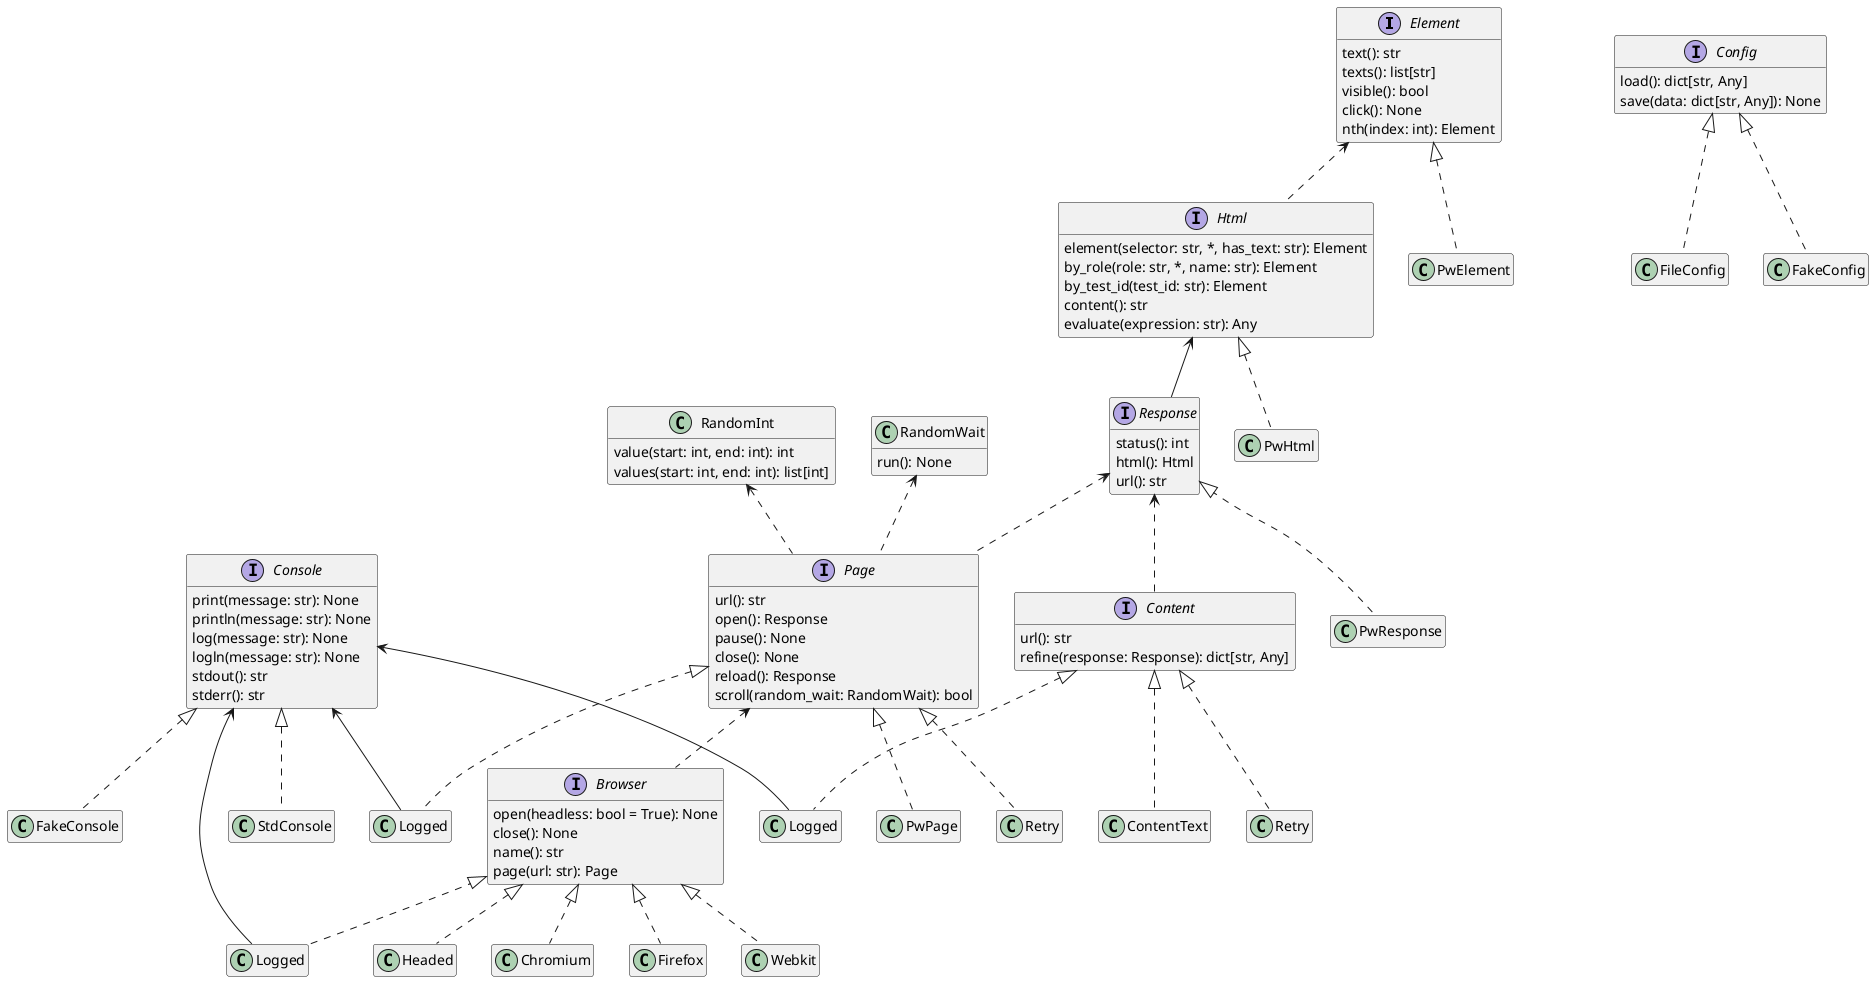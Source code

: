 @startuml arana

skinparam classAttributeIconSize 0
hide empty members

interface Element {
    text(): str
    texts(): list[str]
    visible(): bool
    click(): None
    nth(index: int): Element
}

interface Html {
    element(selector: str, *, has_text: str): Element
    by_role(role: str, *, name: str): Element
    by_test_id(test_id: str): Element
    content(): str
    evaluate(expression: str): Any
}

interface Response {
    status(): int
    html(): Html
    url(): str
}

interface Page {
    url(): str
    open(): Response
    pause(): None
    close(): None
    reload(): Response
    scroll(random_wait: RandomWait): bool
}

interface Browser {
    open(headless: bool = True): None
    close(): None
    name(): str
    page(url: str): Page
}

interface Config {
    load(): dict[str, Any]
    save(data: dict[str, Any]): None
}

interface Console {
    print(message: str): None
    println(message: str): None
    log(message: str): None
    logln(message: str): None
    stdout(): str
    stderr(): str
}

interface Content {
    url(): str
    refine(response: Response): dict[str, Any]
}

class RandomInt {
    value(start: int, end: int): int
    values(start: int, end: int): list[int]
}

class RandomWait {
    run(): None
}

class PwElement

class PwHtml

class PwResponse

class PwPage
class "Logged" as LoggedPage
class "Retry" as RetryPage

class Chromium
class Firefox
class Webkit
class Headed
class "Logged" as LoggedBrowser

class FileConfig
class FakeConfig

class StdConsole
class FakeConsole

class ContentText
class "Logged" as LoggedContent
class "Retry" as RetryContent

Element <|.. PwElement

Html <|.. PwHtml

Response <|.. PwResponse

Page <|.. PwPage
Page <|.. LoggedPage
Page <|.. RetryPage

Browser <|.. Chromium
Browser <|.. Firefox
Browser <|.. Webkit
Browser <|.. LoggedBrowser
Browser <|.. Headed

Config <|.. FileConfig
Config <|.. FakeConfig

Console <|.. StdConsole
Console <|.. FakeConsole

Content <|.. ContentText
Content <|.. LoggedContent
Content <|.. RetryContent

Element <.. Html
Response <.. Page
Page <.. Browser
RandomWait <.. Page
RandomInt <.. Page

Response <.. Content
Html <-- Response

Console <-- LoggedBrowser
Console <-- LoggedPage
Console <-- LoggedContent

@enduml

